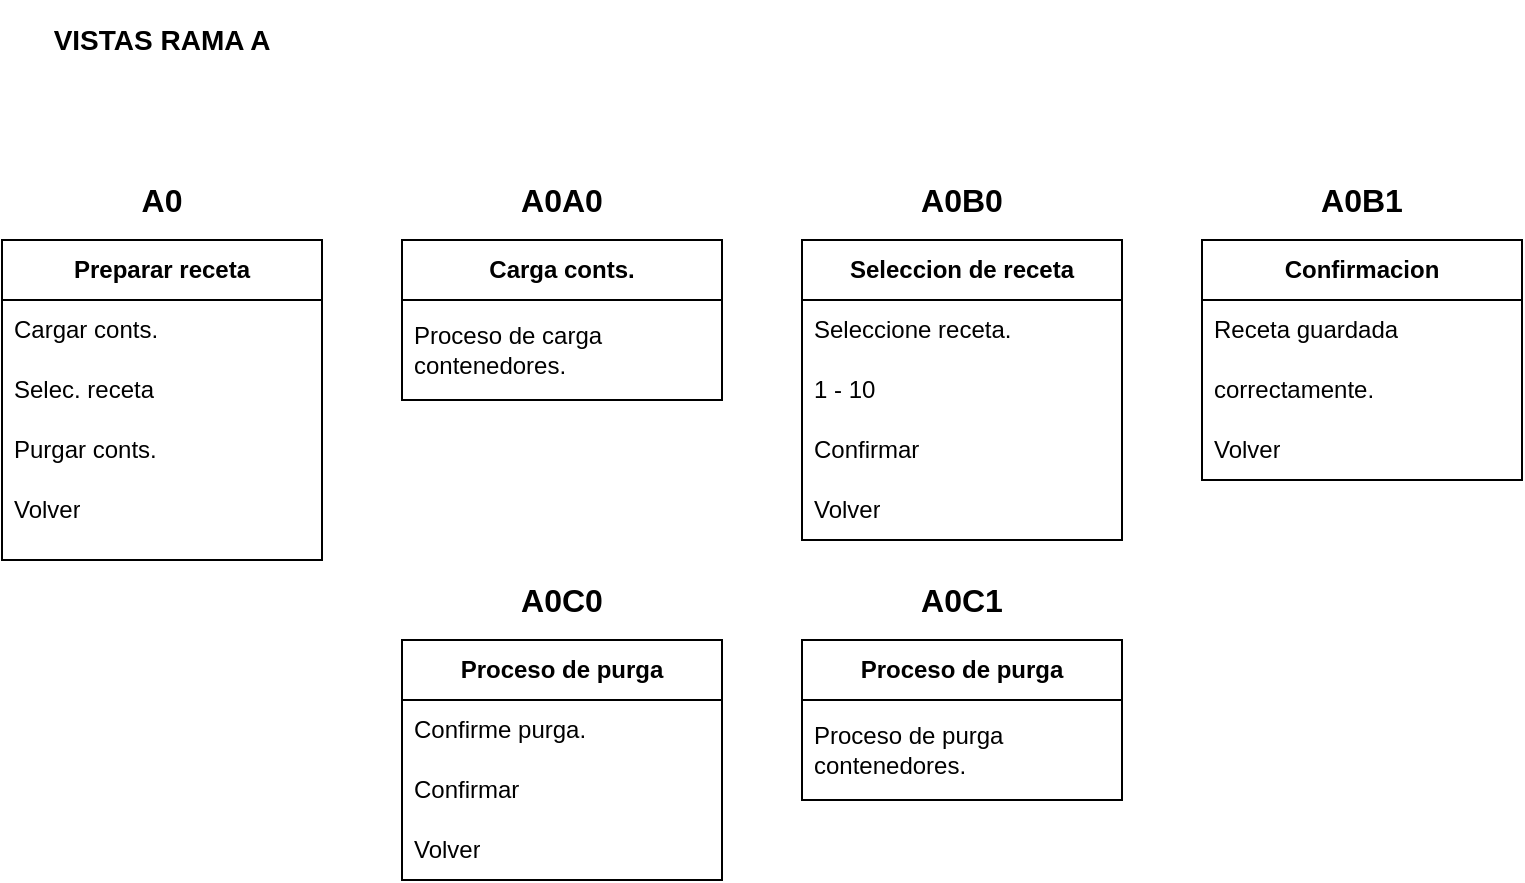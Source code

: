 <mxfile version="21.2.1" type="device">
  <diagram name="Página-1" id="XUgmTVgKuHzDZz0q4thV">
    <mxGraphModel dx="1050" dy="629" grid="1" gridSize="10" guides="1" tooltips="1" connect="1" arrows="1" fold="1" page="1" pageScale="1" pageWidth="1169" pageHeight="1654" math="0" shadow="0">
      <root>
        <mxCell id="0" />
        <mxCell id="1" parent="0" />
        <mxCell id="JUYZndyc_UQ2DJuLQdWG-1" value="&lt;b&gt;Preparar receta&lt;/b&gt;" style="swimlane;fontStyle=0;childLayout=stackLayout;horizontal=1;startSize=30;horizontalStack=0;resizeParent=1;resizeParentMax=0;resizeLast=0;collapsible=1;marginBottom=0;whiteSpace=wrap;html=1;" vertex="1" parent="1">
          <mxGeometry x="40" y="160" width="160" height="160" as="geometry" />
        </mxCell>
        <mxCell id="JUYZndyc_UQ2DJuLQdWG-2" value="Cargar conts." style="text;strokeColor=none;fillColor=none;align=left;verticalAlign=middle;spacingLeft=4;spacingRight=4;overflow=hidden;points=[[0,0.5],[1,0.5]];portConstraint=eastwest;rotatable=0;whiteSpace=wrap;html=1;" vertex="1" parent="JUYZndyc_UQ2DJuLQdWG-1">
          <mxGeometry y="30" width="160" height="30" as="geometry" />
        </mxCell>
        <mxCell id="JUYZndyc_UQ2DJuLQdWG-3" value="Selec. receta" style="text;strokeColor=none;fillColor=none;align=left;verticalAlign=middle;spacingLeft=4;spacingRight=4;overflow=hidden;points=[[0,0.5],[1,0.5]];portConstraint=eastwest;rotatable=0;whiteSpace=wrap;html=1;" vertex="1" parent="JUYZndyc_UQ2DJuLQdWG-1">
          <mxGeometry y="60" width="160" height="30" as="geometry" />
        </mxCell>
        <mxCell id="JUYZndyc_UQ2DJuLQdWG-4" value="Purgar conts." style="text;strokeColor=none;fillColor=none;align=left;verticalAlign=middle;spacingLeft=4;spacingRight=4;overflow=hidden;points=[[0,0.5],[1,0.5]];portConstraint=eastwest;rotatable=0;whiteSpace=wrap;html=1;" vertex="1" parent="JUYZndyc_UQ2DJuLQdWG-1">
          <mxGeometry y="90" width="160" height="30" as="geometry" />
        </mxCell>
        <mxCell id="JUYZndyc_UQ2DJuLQdWG-6" value="Volver" style="text;strokeColor=none;fillColor=none;align=left;verticalAlign=middle;spacingLeft=4;spacingRight=4;overflow=hidden;points=[[0,0.5],[1,0.5]];portConstraint=eastwest;rotatable=0;whiteSpace=wrap;html=1;" vertex="1" parent="JUYZndyc_UQ2DJuLQdWG-1">
          <mxGeometry y="120" width="160" height="30" as="geometry" />
        </mxCell>
        <mxCell id="JUYZndyc_UQ2DJuLQdWG-15" style="text;strokeColor=none;fillColor=none;align=left;verticalAlign=middle;spacingLeft=4;spacingRight=4;overflow=hidden;points=[[0,0.5],[1,0.5]];portConstraint=eastwest;rotatable=0;whiteSpace=wrap;html=1;" vertex="1" parent="JUYZndyc_UQ2DJuLQdWG-1">
          <mxGeometry y="150" width="160" height="10" as="geometry" />
        </mxCell>
        <mxCell id="JUYZndyc_UQ2DJuLQdWG-5" value="&lt;b&gt;&lt;font style=&quot;font-size: 14px;&quot;&gt;VISTAS RAMA A&lt;/font&gt;&lt;/b&gt;" style="text;html=1;strokeColor=none;fillColor=none;align=center;verticalAlign=middle;whiteSpace=wrap;rounded=0;" vertex="1" parent="1">
          <mxGeometry x="40" y="40" width="160" height="40" as="geometry" />
        </mxCell>
        <mxCell id="JUYZndyc_UQ2DJuLQdWG-8" value="&lt;b&gt;Carga conts.&lt;/b&gt;" style="swimlane;fontStyle=0;childLayout=stackLayout;horizontal=1;startSize=30;horizontalStack=0;resizeParent=1;resizeParentMax=0;resizeLast=0;collapsible=1;marginBottom=0;whiteSpace=wrap;html=1;" vertex="1" parent="1">
          <mxGeometry x="240" y="160" width="160" height="80" as="geometry" />
        </mxCell>
        <mxCell id="JUYZndyc_UQ2DJuLQdWG-12" value="Proceso de carga contenedores." style="text;strokeColor=none;fillColor=none;align=left;verticalAlign=middle;spacingLeft=4;spacingRight=4;overflow=hidden;points=[[0,0.5],[1,0.5]];portConstraint=eastwest;rotatable=0;whiteSpace=wrap;html=1;" vertex="1" parent="JUYZndyc_UQ2DJuLQdWG-8">
          <mxGeometry y="30" width="160" height="50" as="geometry" />
        </mxCell>
        <mxCell id="JUYZndyc_UQ2DJuLQdWG-13" value="&lt;b&gt;Seleccion de receta&lt;/b&gt;" style="swimlane;fontStyle=0;childLayout=stackLayout;horizontal=1;startSize=30;horizontalStack=0;resizeParent=1;resizeParentMax=0;resizeLast=0;collapsible=1;marginBottom=0;whiteSpace=wrap;html=1;" vertex="1" parent="1">
          <mxGeometry x="440" y="160" width="160" height="150" as="geometry" />
        </mxCell>
        <mxCell id="JUYZndyc_UQ2DJuLQdWG-38" value="Seleccione receta." style="text;strokeColor=none;fillColor=none;align=left;verticalAlign=middle;spacingLeft=4;spacingRight=4;overflow=hidden;points=[[0,0.5],[1,0.5]];portConstraint=eastwest;rotatable=0;whiteSpace=wrap;html=1;" vertex="1" parent="JUYZndyc_UQ2DJuLQdWG-13">
          <mxGeometry y="30" width="160" height="30" as="geometry" />
        </mxCell>
        <mxCell id="JUYZndyc_UQ2DJuLQdWG-14" value="1 - 10" style="text;strokeColor=none;fillColor=none;align=left;verticalAlign=middle;spacingLeft=4;spacingRight=4;overflow=hidden;points=[[0,0.5],[1,0.5]];portConstraint=eastwest;rotatable=0;whiteSpace=wrap;html=1;" vertex="1" parent="JUYZndyc_UQ2DJuLQdWG-13">
          <mxGeometry y="60" width="160" height="30" as="geometry" />
        </mxCell>
        <mxCell id="JUYZndyc_UQ2DJuLQdWG-22" value="Confirmar" style="text;strokeColor=none;fillColor=none;align=left;verticalAlign=middle;spacingLeft=4;spacingRight=4;overflow=hidden;points=[[0,0.5],[1,0.5]];portConstraint=eastwest;rotatable=0;whiteSpace=wrap;html=1;" vertex="1" parent="JUYZndyc_UQ2DJuLQdWG-13">
          <mxGeometry y="90" width="160" height="30" as="geometry" />
        </mxCell>
        <mxCell id="JUYZndyc_UQ2DJuLQdWG-21" value="Volver" style="text;strokeColor=none;fillColor=none;align=left;verticalAlign=middle;spacingLeft=4;spacingRight=4;overflow=hidden;points=[[0,0.5],[1,0.5]];portConstraint=eastwest;rotatable=0;whiteSpace=wrap;html=1;" vertex="1" parent="JUYZndyc_UQ2DJuLQdWG-13">
          <mxGeometry y="120" width="160" height="30" as="geometry" />
        </mxCell>
        <mxCell id="JUYZndyc_UQ2DJuLQdWG-23" value="&lt;font style=&quot;font-size: 16px;&quot;&gt;&lt;b&gt;A0&lt;/b&gt;&lt;/font&gt;" style="text;html=1;strokeColor=none;fillColor=none;align=center;verticalAlign=middle;whiteSpace=wrap;rounded=0;" vertex="1" parent="1">
          <mxGeometry x="80" y="120" width="80" height="40" as="geometry" />
        </mxCell>
        <mxCell id="JUYZndyc_UQ2DJuLQdWG-24" value="&lt;font style=&quot;font-size: 16px;&quot;&gt;&lt;b&gt;A0A0&lt;/b&gt;&lt;/font&gt;" style="text;html=1;strokeColor=none;fillColor=none;align=center;verticalAlign=middle;whiteSpace=wrap;rounded=0;" vertex="1" parent="1">
          <mxGeometry x="280" y="120" width="80" height="40" as="geometry" />
        </mxCell>
        <mxCell id="JUYZndyc_UQ2DJuLQdWG-25" value="&lt;font style=&quot;font-size: 16px;&quot;&gt;&lt;b&gt;A0B0&lt;/b&gt;&lt;/font&gt;" style="text;html=1;strokeColor=none;fillColor=none;align=center;verticalAlign=middle;whiteSpace=wrap;rounded=0;" vertex="1" parent="1">
          <mxGeometry x="480" y="120" width="80" height="40" as="geometry" />
        </mxCell>
        <mxCell id="JUYZndyc_UQ2DJuLQdWG-26" value="&lt;font style=&quot;font-size: 16px;&quot;&gt;&lt;b&gt;A0B1&lt;/b&gt;&lt;/font&gt;" style="text;html=1;strokeColor=none;fillColor=none;align=center;verticalAlign=middle;whiteSpace=wrap;rounded=0;" vertex="1" parent="1">
          <mxGeometry x="680" y="120" width="80" height="40" as="geometry" />
        </mxCell>
        <mxCell id="JUYZndyc_UQ2DJuLQdWG-27" value="&lt;b&gt;Confirmacion&lt;/b&gt;" style="swimlane;fontStyle=0;childLayout=stackLayout;horizontal=1;startSize=30;horizontalStack=0;resizeParent=1;resizeParentMax=0;resizeLast=0;collapsible=1;marginBottom=0;whiteSpace=wrap;html=1;" vertex="1" parent="1">
          <mxGeometry x="640" y="160" width="160" height="120" as="geometry" />
        </mxCell>
        <mxCell id="JUYZndyc_UQ2DJuLQdWG-28" value="Receta guardada" style="text;strokeColor=none;fillColor=none;align=left;verticalAlign=middle;spacingLeft=4;spacingRight=4;overflow=hidden;points=[[0,0.5],[1,0.5]];portConstraint=eastwest;rotatable=0;whiteSpace=wrap;html=1;" vertex="1" parent="JUYZndyc_UQ2DJuLQdWG-27">
          <mxGeometry y="30" width="160" height="30" as="geometry" />
        </mxCell>
        <mxCell id="JUYZndyc_UQ2DJuLQdWG-29" value="correctamente." style="text;strokeColor=none;fillColor=none;align=left;verticalAlign=middle;spacingLeft=4;spacingRight=4;overflow=hidden;points=[[0,0.5],[1,0.5]];portConstraint=eastwest;rotatable=0;whiteSpace=wrap;html=1;" vertex="1" parent="JUYZndyc_UQ2DJuLQdWG-27">
          <mxGeometry y="60" width="160" height="30" as="geometry" />
        </mxCell>
        <mxCell id="JUYZndyc_UQ2DJuLQdWG-30" value="Volver" style="text;strokeColor=none;fillColor=none;align=left;verticalAlign=middle;spacingLeft=4;spacingRight=4;overflow=hidden;points=[[0,0.5],[1,0.5]];portConstraint=eastwest;rotatable=0;whiteSpace=wrap;html=1;" vertex="1" parent="JUYZndyc_UQ2DJuLQdWG-27">
          <mxGeometry y="90" width="160" height="30" as="geometry" />
        </mxCell>
        <mxCell id="JUYZndyc_UQ2DJuLQdWG-31" value="&lt;b&gt;Proceso de purga&lt;/b&gt;" style="swimlane;fontStyle=0;childLayout=stackLayout;horizontal=1;startSize=30;horizontalStack=0;resizeParent=1;resizeParentMax=0;resizeLast=0;collapsible=1;marginBottom=0;whiteSpace=wrap;html=1;" vertex="1" parent="1">
          <mxGeometry x="240" y="360" width="160" height="120" as="geometry" />
        </mxCell>
        <mxCell id="JUYZndyc_UQ2DJuLQdWG-32" value="Confirme purga." style="text;strokeColor=none;fillColor=none;align=left;verticalAlign=middle;spacingLeft=4;spacingRight=4;overflow=hidden;points=[[0,0.5],[1,0.5]];portConstraint=eastwest;rotatable=0;whiteSpace=wrap;html=1;" vertex="1" parent="JUYZndyc_UQ2DJuLQdWG-31">
          <mxGeometry y="30" width="160" height="30" as="geometry" />
        </mxCell>
        <mxCell id="JUYZndyc_UQ2DJuLQdWG-33" value="Confirmar" style="text;strokeColor=none;fillColor=none;align=left;verticalAlign=middle;spacingLeft=4;spacingRight=4;overflow=hidden;points=[[0,0.5],[1,0.5]];portConstraint=eastwest;rotatable=0;whiteSpace=wrap;html=1;" vertex="1" parent="JUYZndyc_UQ2DJuLQdWG-31">
          <mxGeometry y="60" width="160" height="30" as="geometry" />
        </mxCell>
        <mxCell id="JUYZndyc_UQ2DJuLQdWG-34" value="Volver" style="text;strokeColor=none;fillColor=none;align=left;verticalAlign=middle;spacingLeft=4;spacingRight=4;overflow=hidden;points=[[0,0.5],[1,0.5]];portConstraint=eastwest;rotatable=0;whiteSpace=wrap;html=1;" vertex="1" parent="JUYZndyc_UQ2DJuLQdWG-31">
          <mxGeometry y="90" width="160" height="30" as="geometry" />
        </mxCell>
        <mxCell id="JUYZndyc_UQ2DJuLQdWG-37" value="&lt;font style=&quot;font-size: 16px;&quot;&gt;&lt;b&gt;A0C0&lt;/b&gt;&lt;/font&gt;" style="text;html=1;strokeColor=none;fillColor=none;align=center;verticalAlign=middle;whiteSpace=wrap;rounded=0;" vertex="1" parent="1">
          <mxGeometry x="280" y="320" width="80" height="40" as="geometry" />
        </mxCell>
        <mxCell id="JUYZndyc_UQ2DJuLQdWG-39" value="&lt;b style=&quot;border-color: var(--border-color);&quot;&gt;Proceso de purga&lt;/b&gt;" style="swimlane;fontStyle=0;childLayout=stackLayout;horizontal=1;startSize=30;horizontalStack=0;resizeParent=1;resizeParentMax=0;resizeLast=0;collapsible=1;marginBottom=0;whiteSpace=wrap;html=1;" vertex="1" parent="1">
          <mxGeometry x="440" y="360" width="160" height="80" as="geometry" />
        </mxCell>
        <mxCell id="JUYZndyc_UQ2DJuLQdWG-40" value="Proceso de purga contenedores." style="text;strokeColor=none;fillColor=none;align=left;verticalAlign=middle;spacingLeft=4;spacingRight=4;overflow=hidden;points=[[0,0.5],[1,0.5]];portConstraint=eastwest;rotatable=0;whiteSpace=wrap;html=1;" vertex="1" parent="JUYZndyc_UQ2DJuLQdWG-39">
          <mxGeometry y="30" width="160" height="50" as="geometry" />
        </mxCell>
        <mxCell id="JUYZndyc_UQ2DJuLQdWG-41" value="&lt;font style=&quot;font-size: 16px;&quot;&gt;&lt;b&gt;A0C1&lt;/b&gt;&lt;/font&gt;" style="text;html=1;strokeColor=none;fillColor=none;align=center;verticalAlign=middle;whiteSpace=wrap;rounded=0;" vertex="1" parent="1">
          <mxGeometry x="480" y="320" width="80" height="40" as="geometry" />
        </mxCell>
      </root>
    </mxGraphModel>
  </diagram>
</mxfile>
